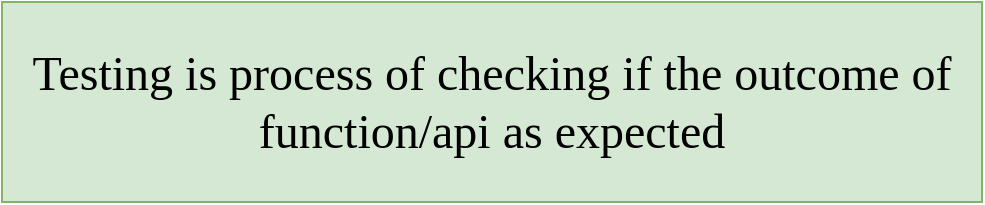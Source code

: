 <mxfile version="17.4.1" type="github" pages="4">
  <diagram id="jdtZcn49FabwUTMJG4ij" name="What is testing?">
    <mxGraphModel dx="1108" dy="635" grid="1" gridSize="10" guides="1" tooltips="1" connect="1" arrows="1" fold="1" page="1" pageScale="1" pageWidth="1700" pageHeight="1100" math="0" shadow="0">
      <root>
        <mxCell id="0" />
        <mxCell id="1" parent="0" />
        <mxCell id="RYoY74qohc30Qob-Avgg-1" value="Testing is process of checking if the outcome of function/api as expected" style="rounded=0;whiteSpace=wrap;html=1;fontFamily=Comfortaa;fontSource=https%3A%2F%2Ffonts.googleapis.com%2Fcss%3Ffamily%3DComfortaa;fontSize=24;fillColor=#d5e8d4;strokeColor=#82b366;" vertex="1" parent="1">
          <mxGeometry x="310" y="160" width="490" height="100" as="geometry" />
        </mxCell>
      </root>
    </mxGraphModel>
  </diagram>
  <diagram id="yO5TXY9nNejnF3bZ1O0x" name="Pyramid of Testing">
    <mxGraphModel dx="1108" dy="635" grid="1" gridSize="10" guides="1" tooltips="1" connect="1" arrows="1" fold="1" page="1" pageScale="1" pageWidth="1700" pageHeight="1100" math="0" shadow="0">
      <root>
        <mxCell id="0" />
        <mxCell id="1" parent="0" />
        <mxCell id="ThLHzmxq5OqRrMHiBtqI-1" value="" style="shape=image;verticalLabelPosition=bottom;labelBackgroundColor=default;verticalAlign=top;aspect=fixed;imageAspect=0;image=https://www.onpathtesting.com/hs-fs/hubfs/agile%20testing%20pyramid%20onpath%20testing%20QA.png?width=7781&amp;name=agile%20testing%20pyramid%20onpath%20testing%20QA.png;" vertex="1" parent="1">
          <mxGeometry x="370" y="80" width="520" height="362" as="geometry" />
        </mxCell>
      </root>
    </mxGraphModel>
  </diagram>
  <diagram id="menkD4s0qm371gl0udJy" name="Unit Testing">
    <mxGraphModel dx="1108" dy="635" grid="1" gridSize="10" guides="1" tooltips="1" connect="1" arrows="1" fold="1" page="1" pageScale="1" pageWidth="1700" pageHeight="1100" math="0" shadow="0">
      <root>
        <mxCell id="0" />
        <mxCell id="1" parent="0" />
        <mxCell id="eOzW4enRe9gqEzVUQ4Sb-1" value="Write test to test function/method" style="rounded=0;whiteSpace=wrap;html=1;fontFamily=Comfortaa;fontSource=https%3A%2F%2Ffonts.googleapis.com%2Fcss%3Ffamily%3DComfortaa;fontSize=24;" vertex="1" parent="1">
          <mxGeometry x="400" y="240" width="300" height="90" as="geometry" />
        </mxCell>
      </root>
    </mxGraphModel>
  </diagram>
  <diagram id="loXTzse7jWwBrT0LWZD6" name="API testing">
    <mxGraphModel dx="1108" dy="635" grid="1" gridSize="10" guides="1" tooltips="1" connect="1" arrows="1" fold="1" page="1" pageScale="1" pageWidth="1700" pageHeight="1100" math="0" shadow="0">
      <root>
        <mxCell id="0" />
        <mxCell id="1" parent="0" />
        <mxCell id="DtlsXICd5b2IdJB9YcAK-1" value="Write test for API request" style="rounded=0;whiteSpace=wrap;html=1;fontFamily=Comfortaa;fontSource=https%3A%2F%2Ffonts.googleapis.com%2Fcss%3Ffamily%3DComfortaa;fontSize=24;" vertex="1" parent="1">
          <mxGeometry x="390" y="270" width="300" height="90" as="geometry" />
        </mxCell>
      </root>
    </mxGraphModel>
  </diagram>
</mxfile>
